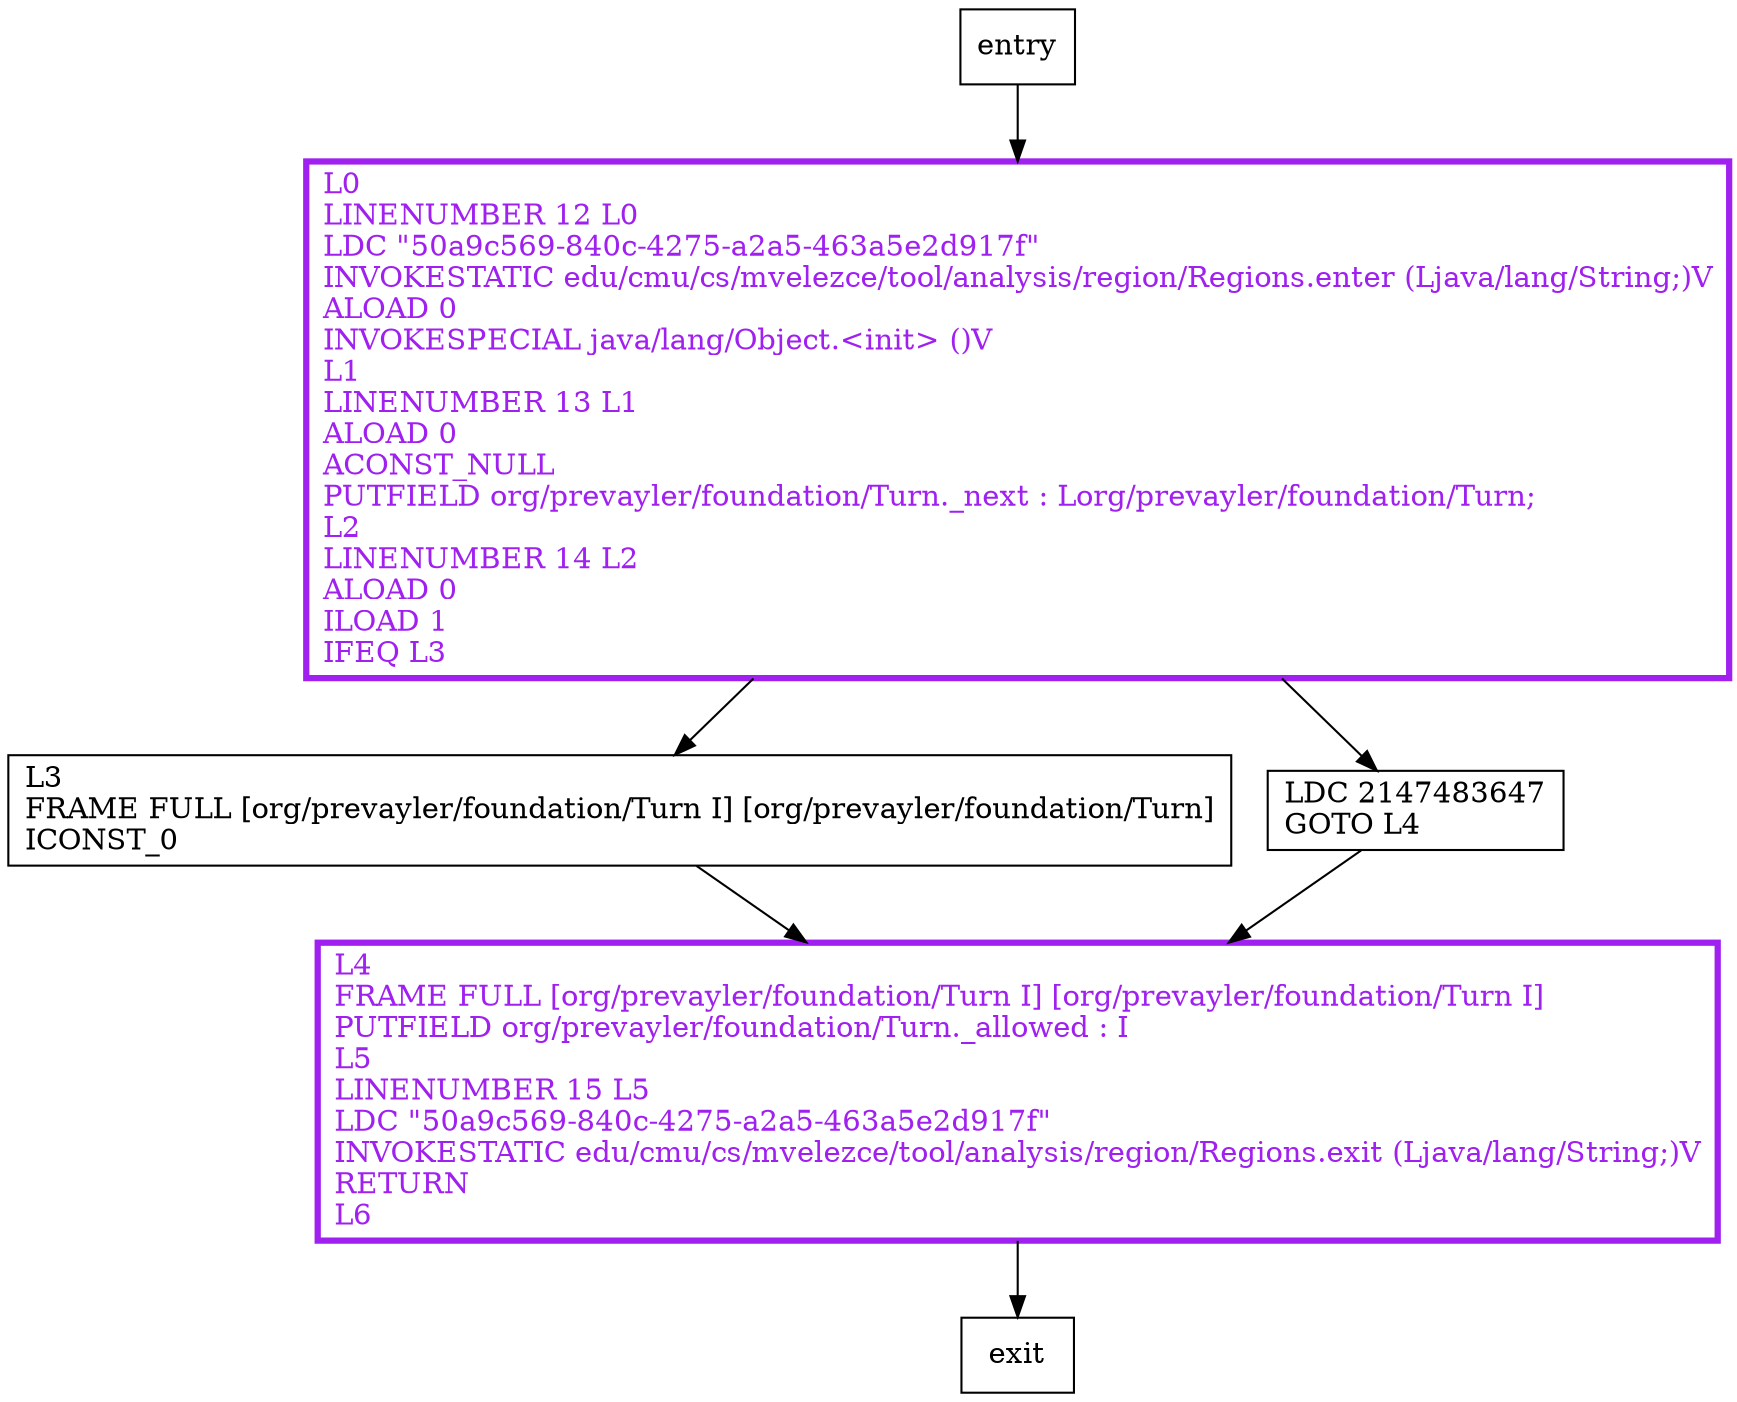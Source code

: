 digraph <init> {
node [shape=record];
872306601 [label="L0\lLINENUMBER 12 L0\lLDC \"50a9c569-840c-4275-a2a5-463a5e2d917f\"\lINVOKESTATIC edu/cmu/cs/mvelezce/tool/analysis/region/Regions.enter (Ljava/lang/String;)V\lALOAD 0\lINVOKESPECIAL java/lang/Object.\<init\> ()V\lL1\lLINENUMBER 13 L1\lALOAD 0\lACONST_NULL\lPUTFIELD org/prevayler/foundation/Turn._next : Lorg/prevayler/foundation/Turn;\lL2\lLINENUMBER 14 L2\lALOAD 0\lILOAD 1\lIFEQ L3\l"];
1233308726 [label="L3\lFRAME FULL [org/prevayler/foundation/Turn I] [org/prevayler/foundation/Turn]\lICONST_0\l"];
1763260873 [label="LDC 2147483647\lGOTO L4\l"];
1327234595 [label="L4\lFRAME FULL [org/prevayler/foundation/Turn I] [org/prevayler/foundation/Turn I]\lPUTFIELD org/prevayler/foundation/Turn._allowed : I\lL5\lLINENUMBER 15 L5\lLDC \"50a9c569-840c-4275-a2a5-463a5e2d917f\"\lINVOKESTATIC edu/cmu/cs/mvelezce/tool/analysis/region/Regions.exit (Ljava/lang/String;)V\lRETURN\lL6\l"];
entry;
exit;
entry -> 872306601;
872306601 -> 1233308726;
872306601 -> 1763260873;
1233308726 -> 1327234595;
1763260873 -> 1327234595;
1327234595 -> exit;
872306601[fontcolor="purple", penwidth=3, color="purple"];
1327234595[fontcolor="purple", penwidth=3, color="purple"];
}
